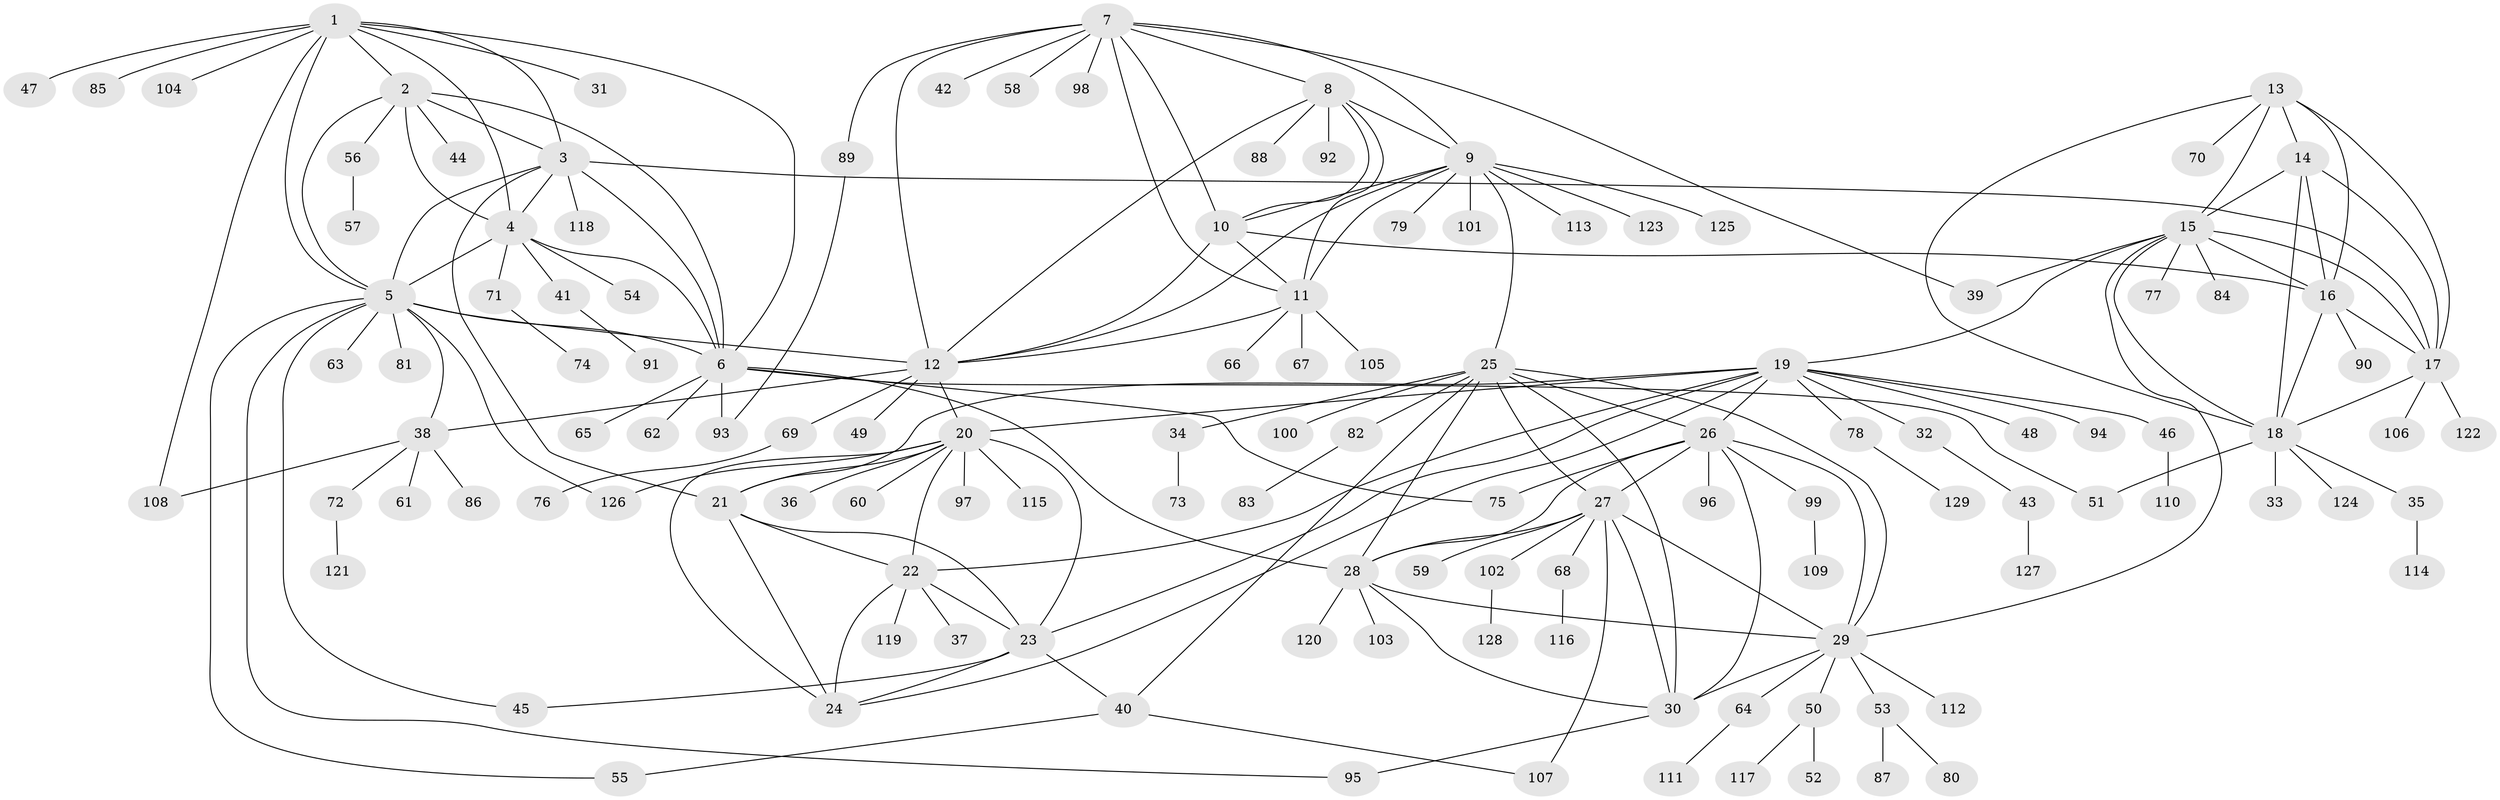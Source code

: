 // coarse degree distribution, {8: 0.05154639175257732, 9: 0.010309278350515464, 6: 0.020618556701030927, 11: 0.010309278350515464, 10: 0.030927835051546393, 7: 0.061855670103092786, 17: 0.010309278350515464, 12: 0.010309278350515464, 4: 0.020618556701030927, 3: 0.010309278350515464, 1: 0.5979381443298969, 2: 0.16494845360824742}
// Generated by graph-tools (version 1.1) at 2025/42/03/06/25 10:42:13]
// undirected, 129 vertices, 196 edges
graph export_dot {
graph [start="1"]
  node [color=gray90,style=filled];
  1;
  2;
  3;
  4;
  5;
  6;
  7;
  8;
  9;
  10;
  11;
  12;
  13;
  14;
  15;
  16;
  17;
  18;
  19;
  20;
  21;
  22;
  23;
  24;
  25;
  26;
  27;
  28;
  29;
  30;
  31;
  32;
  33;
  34;
  35;
  36;
  37;
  38;
  39;
  40;
  41;
  42;
  43;
  44;
  45;
  46;
  47;
  48;
  49;
  50;
  51;
  52;
  53;
  54;
  55;
  56;
  57;
  58;
  59;
  60;
  61;
  62;
  63;
  64;
  65;
  66;
  67;
  68;
  69;
  70;
  71;
  72;
  73;
  74;
  75;
  76;
  77;
  78;
  79;
  80;
  81;
  82;
  83;
  84;
  85;
  86;
  87;
  88;
  89;
  90;
  91;
  92;
  93;
  94;
  95;
  96;
  97;
  98;
  99;
  100;
  101;
  102;
  103;
  104;
  105;
  106;
  107;
  108;
  109;
  110;
  111;
  112;
  113;
  114;
  115;
  116;
  117;
  118;
  119;
  120;
  121;
  122;
  123;
  124;
  125;
  126;
  127;
  128;
  129;
  1 -- 2;
  1 -- 3;
  1 -- 4;
  1 -- 5;
  1 -- 6;
  1 -- 31;
  1 -- 47;
  1 -- 85;
  1 -- 104;
  1 -- 108;
  2 -- 3;
  2 -- 4;
  2 -- 5;
  2 -- 6;
  2 -- 44;
  2 -- 56;
  3 -- 4;
  3 -- 5;
  3 -- 6;
  3 -- 17;
  3 -- 21;
  3 -- 118;
  4 -- 5;
  4 -- 6;
  4 -- 41;
  4 -- 54;
  4 -- 71;
  5 -- 6;
  5 -- 12;
  5 -- 38;
  5 -- 45;
  5 -- 55;
  5 -- 63;
  5 -- 81;
  5 -- 95;
  5 -- 126;
  6 -- 28;
  6 -- 51;
  6 -- 62;
  6 -- 65;
  6 -- 75;
  6 -- 93;
  7 -- 8;
  7 -- 9;
  7 -- 10;
  7 -- 11;
  7 -- 12;
  7 -- 39;
  7 -- 42;
  7 -- 58;
  7 -- 89;
  7 -- 98;
  8 -- 9;
  8 -- 10;
  8 -- 11;
  8 -- 12;
  8 -- 88;
  8 -- 92;
  9 -- 10;
  9 -- 11;
  9 -- 12;
  9 -- 25;
  9 -- 79;
  9 -- 101;
  9 -- 113;
  9 -- 123;
  9 -- 125;
  10 -- 11;
  10 -- 12;
  10 -- 16;
  11 -- 12;
  11 -- 66;
  11 -- 67;
  11 -- 105;
  12 -- 20;
  12 -- 38;
  12 -- 49;
  12 -- 69;
  13 -- 14;
  13 -- 15;
  13 -- 16;
  13 -- 17;
  13 -- 18;
  13 -- 70;
  14 -- 15;
  14 -- 16;
  14 -- 17;
  14 -- 18;
  15 -- 16;
  15 -- 17;
  15 -- 18;
  15 -- 19;
  15 -- 29;
  15 -- 39;
  15 -- 77;
  15 -- 84;
  16 -- 17;
  16 -- 18;
  16 -- 90;
  17 -- 18;
  17 -- 106;
  17 -- 122;
  18 -- 33;
  18 -- 35;
  18 -- 51;
  18 -- 124;
  19 -- 20;
  19 -- 21;
  19 -- 22;
  19 -- 23;
  19 -- 24;
  19 -- 26;
  19 -- 32;
  19 -- 46;
  19 -- 48;
  19 -- 78;
  19 -- 94;
  20 -- 21;
  20 -- 22;
  20 -- 23;
  20 -- 24;
  20 -- 36;
  20 -- 60;
  20 -- 97;
  20 -- 115;
  20 -- 126;
  21 -- 22;
  21 -- 23;
  21 -- 24;
  22 -- 23;
  22 -- 24;
  22 -- 37;
  22 -- 119;
  23 -- 24;
  23 -- 40;
  23 -- 45;
  25 -- 26;
  25 -- 27;
  25 -- 28;
  25 -- 29;
  25 -- 30;
  25 -- 34;
  25 -- 40;
  25 -- 82;
  25 -- 100;
  26 -- 27;
  26 -- 28;
  26 -- 29;
  26 -- 30;
  26 -- 75;
  26 -- 96;
  26 -- 99;
  27 -- 28;
  27 -- 29;
  27 -- 30;
  27 -- 59;
  27 -- 68;
  27 -- 102;
  27 -- 107;
  28 -- 29;
  28 -- 30;
  28 -- 103;
  28 -- 120;
  29 -- 30;
  29 -- 50;
  29 -- 53;
  29 -- 64;
  29 -- 112;
  30 -- 95;
  32 -- 43;
  34 -- 73;
  35 -- 114;
  38 -- 61;
  38 -- 72;
  38 -- 86;
  38 -- 108;
  40 -- 55;
  40 -- 107;
  41 -- 91;
  43 -- 127;
  46 -- 110;
  50 -- 52;
  50 -- 117;
  53 -- 80;
  53 -- 87;
  56 -- 57;
  64 -- 111;
  68 -- 116;
  69 -- 76;
  71 -- 74;
  72 -- 121;
  78 -- 129;
  82 -- 83;
  89 -- 93;
  99 -- 109;
  102 -- 128;
}
